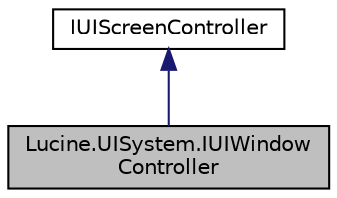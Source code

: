 digraph "Lucine.UISystem.IUIWindowController"
{
 // LATEX_PDF_SIZE
  edge [fontname="Helvetica",fontsize="10",labelfontname="Helvetica",labelfontsize="10"];
  node [fontname="Helvetica",fontsize="10",shape=record];
  Node1 [label="Lucine.UISystem.IUIWindow\lController",height=0.2,width=0.4,color="black", fillcolor="grey75", style="filled", fontcolor="black",tooltip="Interface to implement for windows screen controllers It is related to UIWindowParameters"];
  Node2 -> Node1 [dir="back",color="midnightblue",fontsize="10",style="solid",fontname="Helvetica"];
  Node2 [label="IUIScreenController",height=0.2,width=0.4,color="black", fillcolor="white", style="filled",URL="$interface_lucine_1_1_u_i_system_1_1_i_u_i_screen_controller.html",tooltip="Interface that a screen must implement"];
}
